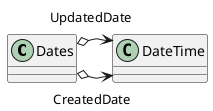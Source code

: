 @startuml
class Dates {
}
Dates o-> "CreatedDate" DateTime
Dates o-> "UpdatedDate" DateTime
@enduml
